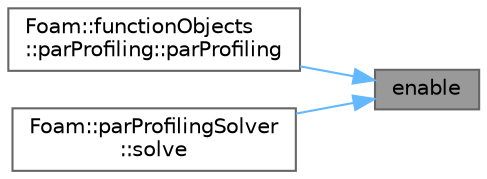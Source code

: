 digraph "enable"
{
 // LATEX_PDF_SIZE
  bgcolor="transparent";
  edge [fontname=Helvetica,fontsize=10,labelfontname=Helvetica,labelfontsize=10];
  node [fontname=Helvetica,fontsize=10,shape=box,height=0.2,width=0.4];
  rankdir="RL";
  Node1 [id="Node000001",label="enable",height=0.2,width=0.4,color="gray40", fillcolor="grey60", style="filled", fontcolor="black",tooltip=" "];
  Node1 -> Node2 [id="edge1_Node000001_Node000002",dir="back",color="steelblue1",style="solid",tooltip=" "];
  Node2 [id="Node000002",label="Foam::functionObjects\l::parProfiling::parProfiling",height=0.2,width=0.4,color="grey40", fillcolor="white", style="filled",URL="$classFoam_1_1functionObjects_1_1parProfiling.html#ab05acce785b4072854707ad1e83557d1",tooltip=" "];
  Node1 -> Node3 [id="edge2_Node000001_Node000003",dir="back",color="steelblue1",style="solid",tooltip=" "];
  Node3 [id="Node000003",label="Foam::parProfilingSolver\l::solve",height=0.2,width=0.4,color="grey40", fillcolor="white", style="filled",URL="$classFoam_1_1parProfilingSolver.html#ad38597d099f9905e3f399b01af791bcb",tooltip=" "];
}
